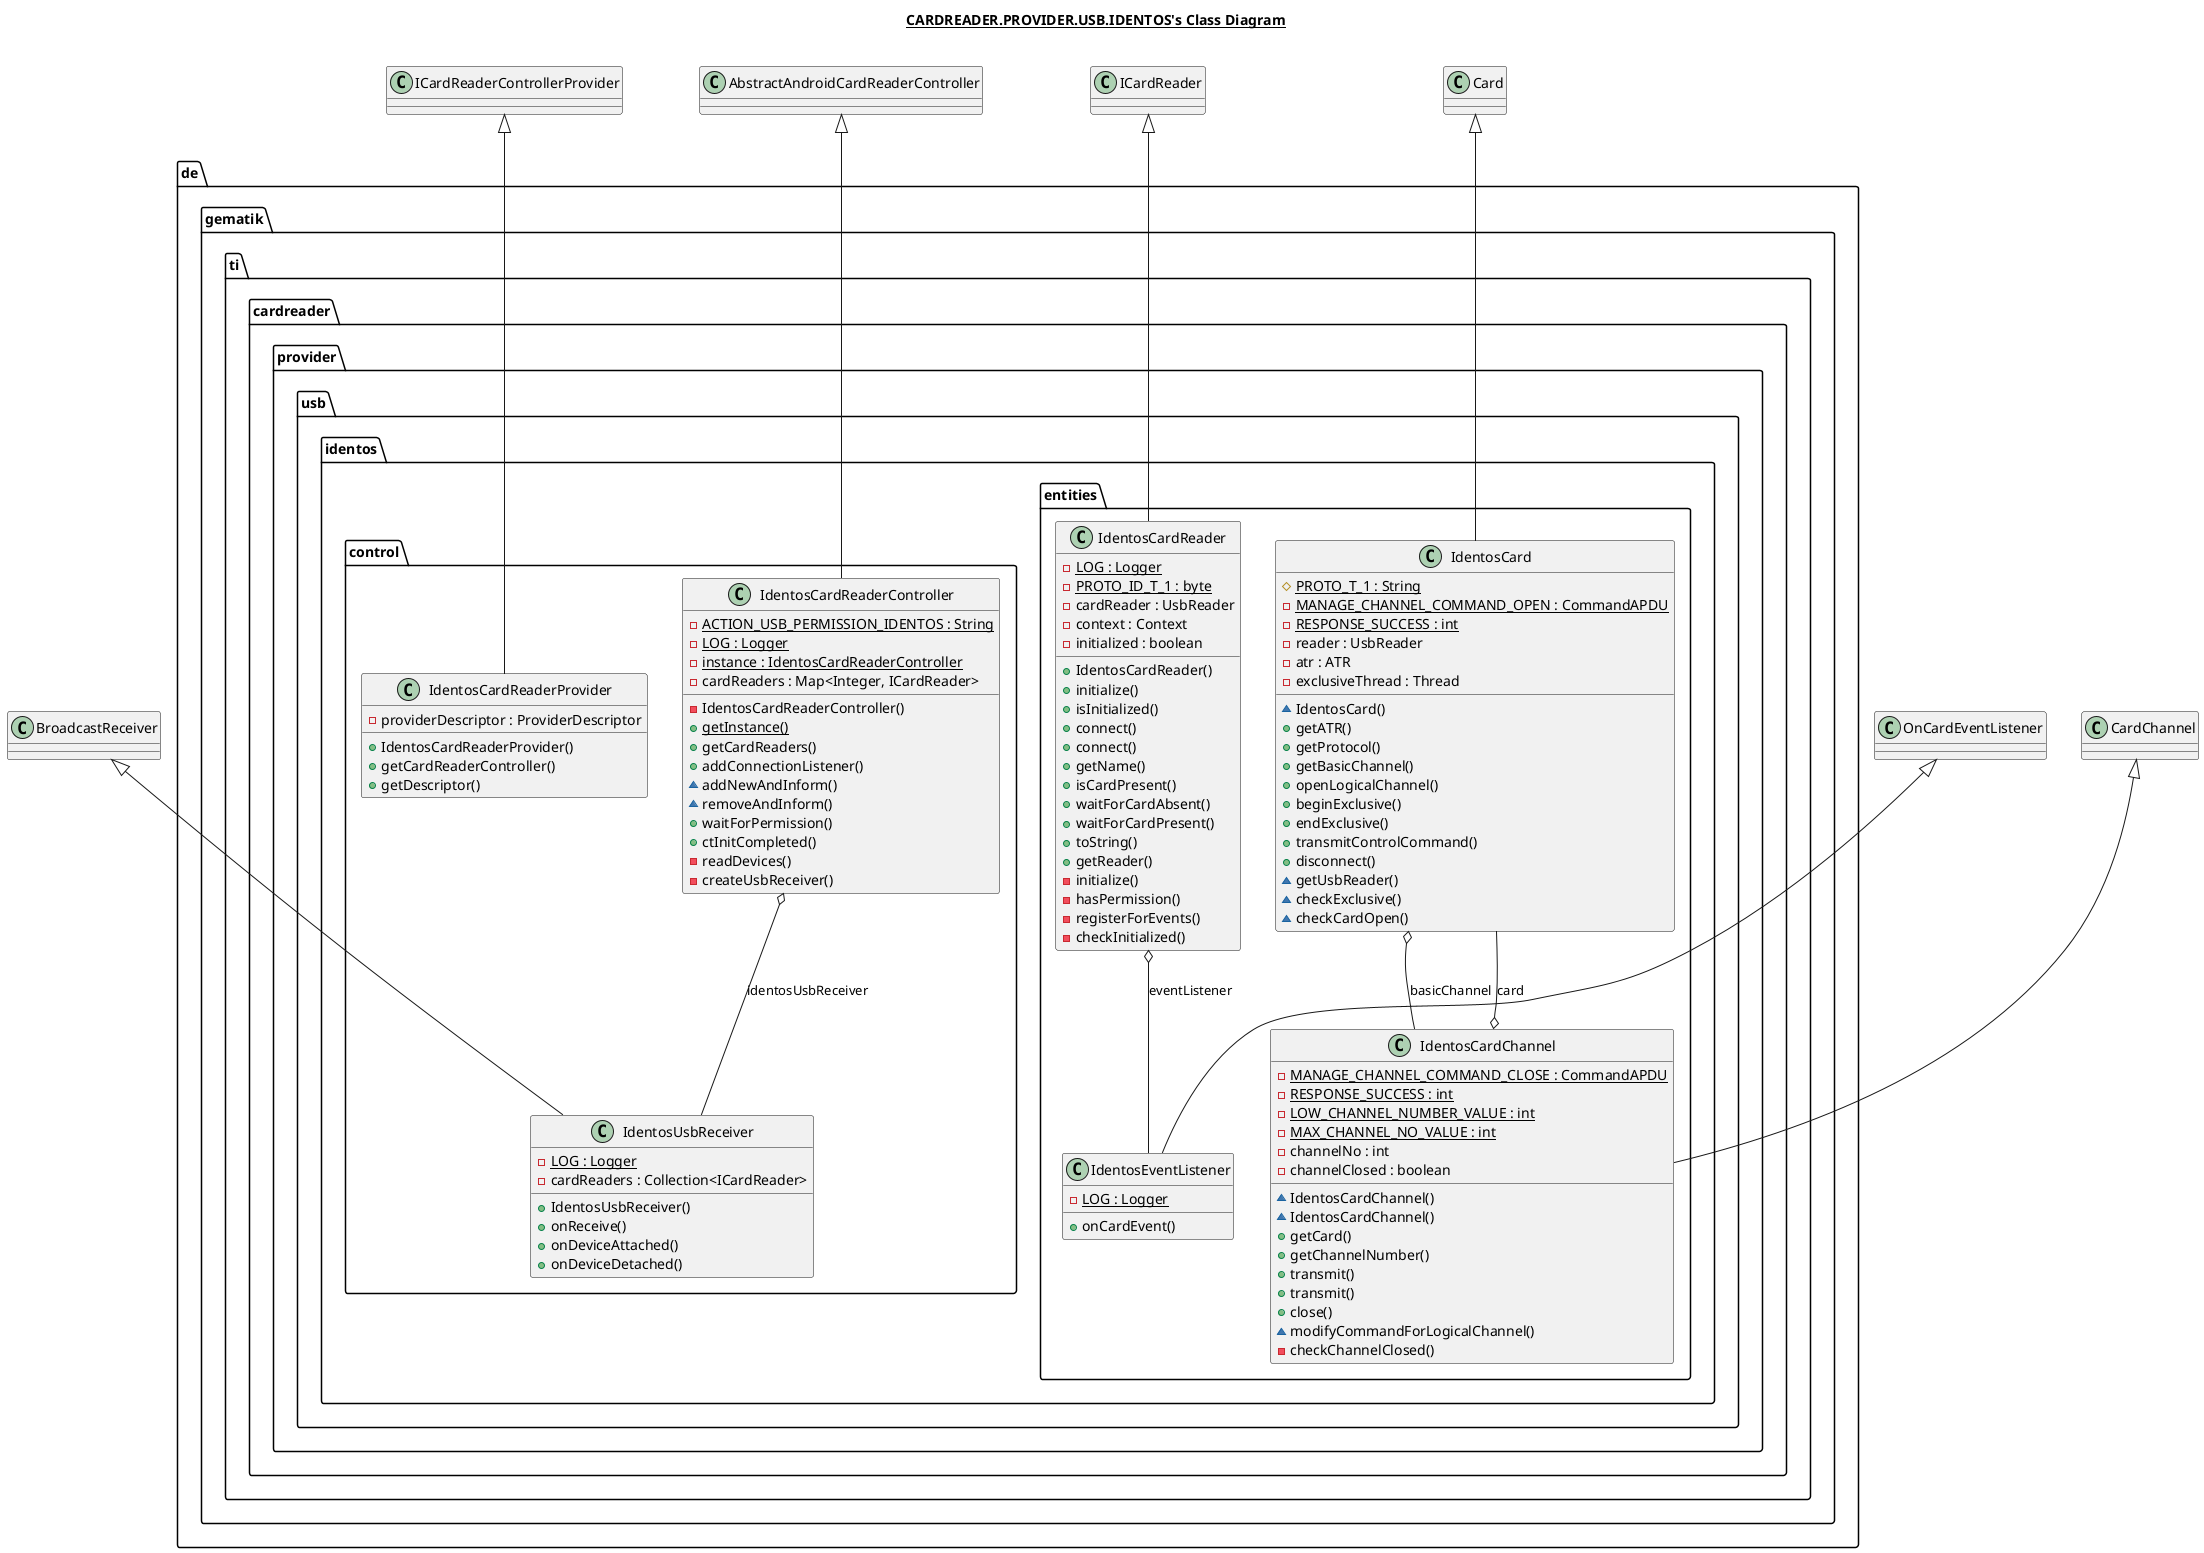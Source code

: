 @startuml

title __CARDREADER.PROVIDER.USB.IDENTOS's Class Diagram__\n


  package de.gematik.ti.cardreader.provider.usb.identos {
    package de.gematik.ti.cardreader.provider.usb.identos.entities {
      class IdentosCard {
                {static} # PROTO_T_1 : String
                {static} - MANAGE_CHANNEL_COMMAND_OPEN : CommandAPDU
                {static} - RESPONSE_SUCCESS : int
                - reader : UsbReader
                - atr : ATR
                - exclusiveThread : Thread
                ~ IdentosCard()
                + getATR()
                + getProtocol()
                + getBasicChannel()
                + openLogicalChannel()
                + beginExclusive()
                + endExclusive()
                + transmitControlCommand()
                + disconnect()
                ~ getUsbReader()
                ~ checkExclusive()
                ~ checkCardOpen()
      }
    }
  }

  package de.gematik.ti.cardreader.provider.usb.identos {
    package de.gematik.ti.cardreader.provider.usb.identos.entities {
      class IdentosCardChannel {
                {static} - MANAGE_CHANNEL_COMMAND_CLOSE : CommandAPDU
                {static} - RESPONSE_SUCCESS : int
                {static} - LOW_CHANNEL_NUMBER_VALUE : int
                {static} - MAX_CHANNEL_NO_VALUE : int
                - channelNo : int
                - channelClosed : boolean
                ~ IdentosCardChannel()
                ~ IdentosCardChannel()
                + getCard()
                + getChannelNumber()
                + transmit()
                + transmit()
                + close()
                ~ modifyCommandForLogicalChannel()
                - checkChannelClosed()
      }
    }
  }

  package de.gematik.ti.cardreader.provider.usb.identos {
    package de.gematik.ti.cardreader.provider.usb.identos.entities {
      class IdentosCardReader {
                {static} - LOG : Logger
                {static} - PROTO_ID_T_1 : byte
                - cardReader : UsbReader
                - context : Context
                - initialized : boolean
                + IdentosCardReader()
                + initialize()
                + isInitialized()
                + connect()
                + connect()
                + getName()
                + isCardPresent()
                + waitForCardAbsent()
                + waitForCardPresent()
                + toString()
                + getReader()
                - initialize()
                - hasPermission()
                - registerForEvents()
                - checkInitialized()
      }
    }
  }

  package de.gematik.ti.cardreader.provider.usb.identos {
    package de.gematik.ti.cardreader.provider.usb.identos.control {
      class IdentosCardReaderController {
                {static} - ACTION_USB_PERMISSION_IDENTOS : String
                {static} - LOG : Logger
                {static} - instance : IdentosCardReaderController
                - cardReaders : Map<Integer, ICardReader>
                - IdentosCardReaderController()
                {static} + getInstance()
                + getCardReaders()
                + addConnectionListener()
                ~ addNewAndInform()
                ~ removeAndInform()
                + waitForPermission()
                + ctInitCompleted()
                - readDevices()
                - createUsbReceiver()
      }
    }
  }

  package de.gematik.ti.cardreader.provider.usb.identos {
    package de.gematik.ti.cardreader.provider.usb.identos.control {
      class IdentosCardReaderProvider {
                - providerDescriptor : ProviderDescriptor
                + IdentosCardReaderProvider()
                + getCardReaderController()
                + getDescriptor()
      }
    }
  }
  

  package de.gematik.ti.cardreader.provider.usb.identos {
    package de.gematik.ti.cardreader.provider.usb.identos.entities {
      class IdentosEventListener {
                {static} - LOG : Logger
                + onCardEvent()
            }
    }
  }
  

  package de.gematik.ti.cardreader.provider.usb.identos {
    package de.gematik.ti.cardreader.provider.usb.identos.control {
      class IdentosUsbReceiver {
                {static} - LOG : Logger
                - cardReaders : Collection<ICardReader>
                + IdentosUsbReceiver()
                + onReceive()
                + onDeviceAttached()
                + onDeviceDetached()
            }
    }
  }

  IdentosCard -up-|> Card
  IdentosCard o-- IdentosCardChannel : basicChannel
  IdentosCardChannel -up-|> CardChannel
  IdentosCardChannel o-- IdentosCard : card
  IdentosCardReader -up-|> ICardReader
  IdentosCardReader o-- IdentosEventListener : eventListener
  IdentosCardReaderController -up-|> AbstractAndroidCardReaderController
  IdentosCardReaderController o-- IdentosUsbReceiver : identosUsbReceiver
  IdentosCardReaderProvider -up-|> ICardReaderControllerProvider
  IdentosEventListener -up-|> OnCardEventListener
  IdentosUsbReceiver -up-|> BroadcastReceiver

@enduml
